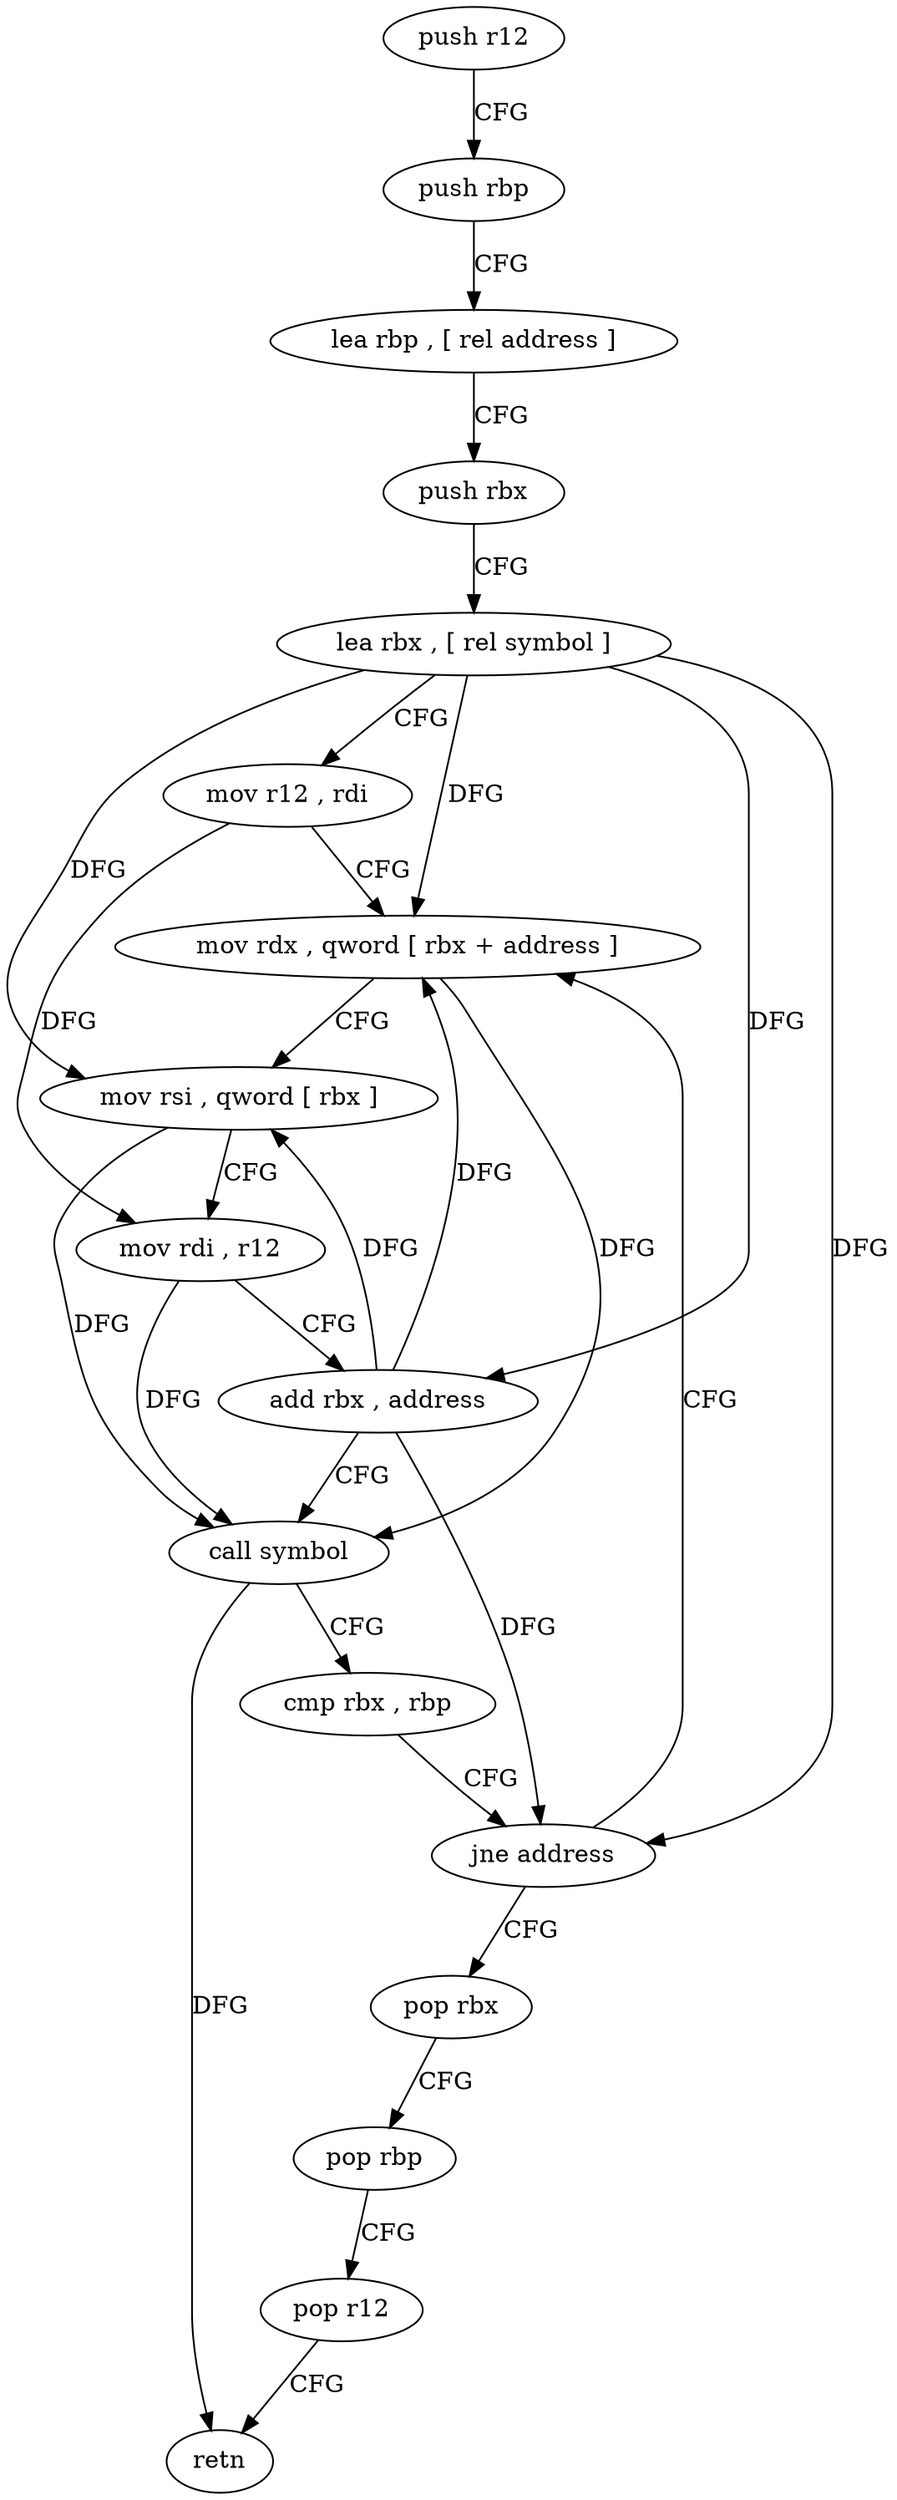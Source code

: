 digraph "func" {
"165600" [label = "push r12" ]
"165602" [label = "push rbp" ]
"165603" [label = "lea rbp , [ rel address ]" ]
"165610" [label = "push rbx" ]
"165611" [label = "lea rbx , [ rel symbol ]" ]
"165618" [label = "mov r12 , rdi" ]
"165621" [label = "mov rdx , qword [ rbx + address ]" ]
"165625" [label = "mov rsi , qword [ rbx ]" ]
"165628" [label = "mov rdi , r12" ]
"165631" [label = "add rbx , address" ]
"165635" [label = "call symbol" ]
"165640" [label = "cmp rbx , rbp" ]
"165643" [label = "jne address" ]
"165645" [label = "pop rbx" ]
"165646" [label = "pop rbp" ]
"165647" [label = "pop r12" ]
"165649" [label = "retn" ]
"165600" -> "165602" [ label = "CFG" ]
"165602" -> "165603" [ label = "CFG" ]
"165603" -> "165610" [ label = "CFG" ]
"165610" -> "165611" [ label = "CFG" ]
"165611" -> "165618" [ label = "CFG" ]
"165611" -> "165621" [ label = "DFG" ]
"165611" -> "165625" [ label = "DFG" ]
"165611" -> "165631" [ label = "DFG" ]
"165611" -> "165643" [ label = "DFG" ]
"165618" -> "165621" [ label = "CFG" ]
"165618" -> "165628" [ label = "DFG" ]
"165621" -> "165625" [ label = "CFG" ]
"165621" -> "165635" [ label = "DFG" ]
"165625" -> "165628" [ label = "CFG" ]
"165625" -> "165635" [ label = "DFG" ]
"165628" -> "165631" [ label = "CFG" ]
"165628" -> "165635" [ label = "DFG" ]
"165631" -> "165635" [ label = "CFG" ]
"165631" -> "165621" [ label = "DFG" ]
"165631" -> "165625" [ label = "DFG" ]
"165631" -> "165643" [ label = "DFG" ]
"165635" -> "165640" [ label = "CFG" ]
"165635" -> "165649" [ label = "DFG" ]
"165640" -> "165643" [ label = "CFG" ]
"165643" -> "165621" [ label = "CFG" ]
"165643" -> "165645" [ label = "CFG" ]
"165645" -> "165646" [ label = "CFG" ]
"165646" -> "165647" [ label = "CFG" ]
"165647" -> "165649" [ label = "CFG" ]
}
